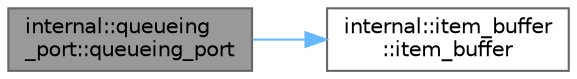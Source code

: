 digraph "internal::queueing_port::queueing_port"
{
 // LATEX_PDF_SIZE
  bgcolor="transparent";
  edge [fontname=Helvetica,fontsize=10,labelfontname=Helvetica,labelfontsize=10];
  node [fontname=Helvetica,fontsize=10,shape=box,height=0.2,width=0.4];
  rankdir="LR";
  Node1 [id="Node000001",label="internal::queueing\l_port::queueing_port",height=0.2,width=0.4,color="gray40", fillcolor="grey60", style="filled", fontcolor="black",tooltip="Constructor"];
  Node1 -> Node2 [id="edge1_Node000001_Node000002",color="steelblue1",style="solid",tooltip=" "];
  Node2 [id="Node000002",label="internal::item_buffer\l::item_buffer",height=0.2,width=0.4,color="grey40", fillcolor="white", style="filled",URL="$classinternal_1_1item__buffer.html#a2e59596a1c770ed3e1e979a5733bca75",tooltip="Constructor"];
}
